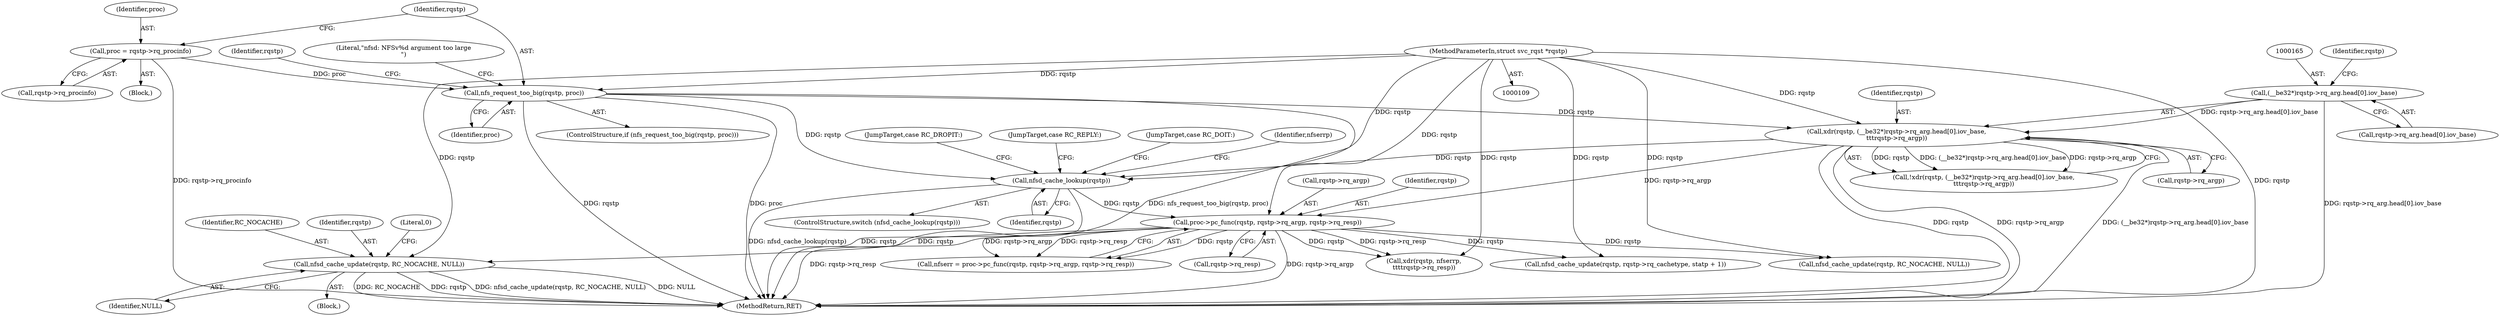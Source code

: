 digraph "0_linux_e6838a29ecb484c97e4efef9429643b9851fba6e@API" {
"1000262" [label="(Call,nfsd_cache_update(rqstp, RC_NOCACHE, NULL))"];
"1000233" [label="(Call,proc->pc_func(rqstp, rqstp->rq_argp, rqstp->rq_resp))"];
"1000188" [label="(Call,nfsd_cache_lookup(rqstp))"];
"1000131" [label="(Call,nfs_request_too_big(rqstp, proc))"];
"1000110" [label="(MethodParameterIn,struct svc_rqst *rqstp)"];
"1000125" [label="(Call,proc = rqstp->rq_procinfo)"];
"1000162" [label="(Call,xdr(rqstp, (__be32*)rqstp->rq_arg.head[0].iov_base,\n\t\t\trqstp->rq_argp))"];
"1000164" [label="(Call,(__be32*)rqstp->rq_arg.head[0].iov_base)"];
"1000175" [label="(Call,rqstp->rq_argp)"];
"1000162" [label="(Call,xdr(rqstp, (__be32*)rqstp->rq_arg.head[0].iov_base,\n\t\t\trqstp->rq_argp))"];
"1000161" [label="(Call,!xdr(rqstp, (__be32*)rqstp->rq_arg.head[0].iov_base,\n\t\t\trqstp->rq_argp))"];
"1000263" [label="(Identifier,rqstp)"];
"1000307" [label="(Call,nfsd_cache_update(rqstp, RC_NOCACHE, NULL))"];
"1000176" [label="(Identifier,rqstp)"];
"1000298" [label="(Call,xdr(rqstp, nfserrp,\n\t\t\t\trqstp->rq_resp))"];
"1000231" [label="(Call,nfserr = proc->pc_func(rqstp, rqstp->rq_argp, rqstp->rq_resp))"];
"1000191" [label="(JumpTarget,case RC_DROPIT:)"];
"1000133" [label="(Identifier,proc)"];
"1000136" [label="(Literal,\"nfsd: NFSv%d argument too large\n\")"];
"1000233" [label="(Call,proc->pc_func(rqstp, rqstp->rq_argp, rqstp->rq_resp))"];
"1000235" [label="(Call,rqstp->rq_argp)"];
"1000166" [label="(Call,rqstp->rq_arg.head[0].iov_base)"];
"1000267" [label="(Literal,0)"];
"1000110" [label="(MethodParameterIn,struct svc_rqst *rqstp)"];
"1000194" [label="(JumpTarget,case RC_REPLY:)"];
"1000131" [label="(Call,nfs_request_too_big(rqstp, proc))"];
"1000130" [label="(ControlStructure,if (nfs_request_too_big(rqstp, proc)))"];
"1000112" [label="(Block,)"];
"1000317" [label="(Call,nfsd_cache_update(rqstp, rqstp->rq_cachetype, statp + 1))"];
"1000125" [label="(Call,proc = rqstp->rq_procinfo)"];
"1000197" [label="(JumpTarget,case RC_DOIT:)"];
"1000189" [label="(Identifier,rqstp)"];
"1000262" [label="(Call,nfsd_cache_update(rqstp, RC_NOCACHE, NULL))"];
"1000265" [label="(Identifier,NULL)"];
"1000238" [label="(Call,rqstp->rq_resp)"];
"1000126" [label="(Identifier,proc)"];
"1000264" [label="(Identifier,RC_NOCACHE)"];
"1000199" [label="(Identifier,nfserrp)"];
"1000234" [label="(Identifier,rqstp)"];
"1000187" [label="(ControlStructure,switch (nfsd_cache_lookup(rqstp)))"];
"1000127" [label="(Call,rqstp->rq_procinfo)"];
"1000259" [label="(Block,)"];
"1000327" [label="(MethodReturn,RET)"];
"1000188" [label="(Call,nfsd_cache_lookup(rqstp))"];
"1000148" [label="(Identifier,rqstp)"];
"1000163" [label="(Identifier,rqstp)"];
"1000132" [label="(Identifier,rqstp)"];
"1000164" [label="(Call,(__be32*)rqstp->rq_arg.head[0].iov_base)"];
"1000262" -> "1000259"  [label="AST: "];
"1000262" -> "1000265"  [label="CFG: "];
"1000263" -> "1000262"  [label="AST: "];
"1000264" -> "1000262"  [label="AST: "];
"1000265" -> "1000262"  [label="AST: "];
"1000267" -> "1000262"  [label="CFG: "];
"1000262" -> "1000327"  [label="DDG: NULL"];
"1000262" -> "1000327"  [label="DDG: RC_NOCACHE"];
"1000262" -> "1000327"  [label="DDG: rqstp"];
"1000262" -> "1000327"  [label="DDG: nfsd_cache_update(rqstp, RC_NOCACHE, NULL)"];
"1000233" -> "1000262"  [label="DDG: rqstp"];
"1000110" -> "1000262"  [label="DDG: rqstp"];
"1000233" -> "1000231"  [label="AST: "];
"1000233" -> "1000238"  [label="CFG: "];
"1000234" -> "1000233"  [label="AST: "];
"1000235" -> "1000233"  [label="AST: "];
"1000238" -> "1000233"  [label="AST: "];
"1000231" -> "1000233"  [label="CFG: "];
"1000233" -> "1000327"  [label="DDG: rqstp->rq_argp"];
"1000233" -> "1000327"  [label="DDG: rqstp->rq_resp"];
"1000233" -> "1000231"  [label="DDG: rqstp"];
"1000233" -> "1000231"  [label="DDG: rqstp->rq_argp"];
"1000233" -> "1000231"  [label="DDG: rqstp->rq_resp"];
"1000188" -> "1000233"  [label="DDG: rqstp"];
"1000110" -> "1000233"  [label="DDG: rqstp"];
"1000162" -> "1000233"  [label="DDG: rqstp->rq_argp"];
"1000233" -> "1000298"  [label="DDG: rqstp"];
"1000233" -> "1000298"  [label="DDG: rqstp->rq_resp"];
"1000233" -> "1000307"  [label="DDG: rqstp"];
"1000233" -> "1000317"  [label="DDG: rqstp"];
"1000188" -> "1000187"  [label="AST: "];
"1000188" -> "1000189"  [label="CFG: "];
"1000189" -> "1000188"  [label="AST: "];
"1000191" -> "1000188"  [label="CFG: "];
"1000194" -> "1000188"  [label="CFG: "];
"1000197" -> "1000188"  [label="CFG: "];
"1000199" -> "1000188"  [label="CFG: "];
"1000188" -> "1000327"  [label="DDG: nfsd_cache_lookup(rqstp)"];
"1000188" -> "1000327"  [label="DDG: rqstp"];
"1000131" -> "1000188"  [label="DDG: rqstp"];
"1000162" -> "1000188"  [label="DDG: rqstp"];
"1000110" -> "1000188"  [label="DDG: rqstp"];
"1000131" -> "1000130"  [label="AST: "];
"1000131" -> "1000133"  [label="CFG: "];
"1000132" -> "1000131"  [label="AST: "];
"1000133" -> "1000131"  [label="AST: "];
"1000136" -> "1000131"  [label="CFG: "];
"1000148" -> "1000131"  [label="CFG: "];
"1000131" -> "1000327"  [label="DDG: rqstp"];
"1000131" -> "1000327"  [label="DDG: proc"];
"1000131" -> "1000327"  [label="DDG: nfs_request_too_big(rqstp, proc)"];
"1000110" -> "1000131"  [label="DDG: rqstp"];
"1000125" -> "1000131"  [label="DDG: proc"];
"1000131" -> "1000162"  [label="DDG: rqstp"];
"1000110" -> "1000109"  [label="AST: "];
"1000110" -> "1000327"  [label="DDG: rqstp"];
"1000110" -> "1000162"  [label="DDG: rqstp"];
"1000110" -> "1000298"  [label="DDG: rqstp"];
"1000110" -> "1000307"  [label="DDG: rqstp"];
"1000110" -> "1000317"  [label="DDG: rqstp"];
"1000125" -> "1000112"  [label="AST: "];
"1000125" -> "1000127"  [label="CFG: "];
"1000126" -> "1000125"  [label="AST: "];
"1000127" -> "1000125"  [label="AST: "];
"1000132" -> "1000125"  [label="CFG: "];
"1000125" -> "1000327"  [label="DDG: rqstp->rq_procinfo"];
"1000162" -> "1000161"  [label="AST: "];
"1000162" -> "1000175"  [label="CFG: "];
"1000163" -> "1000162"  [label="AST: "];
"1000164" -> "1000162"  [label="AST: "];
"1000175" -> "1000162"  [label="AST: "];
"1000161" -> "1000162"  [label="CFG: "];
"1000162" -> "1000327"  [label="DDG: (__be32*)rqstp->rq_arg.head[0].iov_base"];
"1000162" -> "1000327"  [label="DDG: rqstp"];
"1000162" -> "1000327"  [label="DDG: rqstp->rq_argp"];
"1000162" -> "1000161"  [label="DDG: rqstp"];
"1000162" -> "1000161"  [label="DDG: (__be32*)rqstp->rq_arg.head[0].iov_base"];
"1000162" -> "1000161"  [label="DDG: rqstp->rq_argp"];
"1000164" -> "1000162"  [label="DDG: rqstp->rq_arg.head[0].iov_base"];
"1000164" -> "1000166"  [label="CFG: "];
"1000165" -> "1000164"  [label="AST: "];
"1000166" -> "1000164"  [label="AST: "];
"1000176" -> "1000164"  [label="CFG: "];
"1000164" -> "1000327"  [label="DDG: rqstp->rq_arg.head[0].iov_base"];
}
